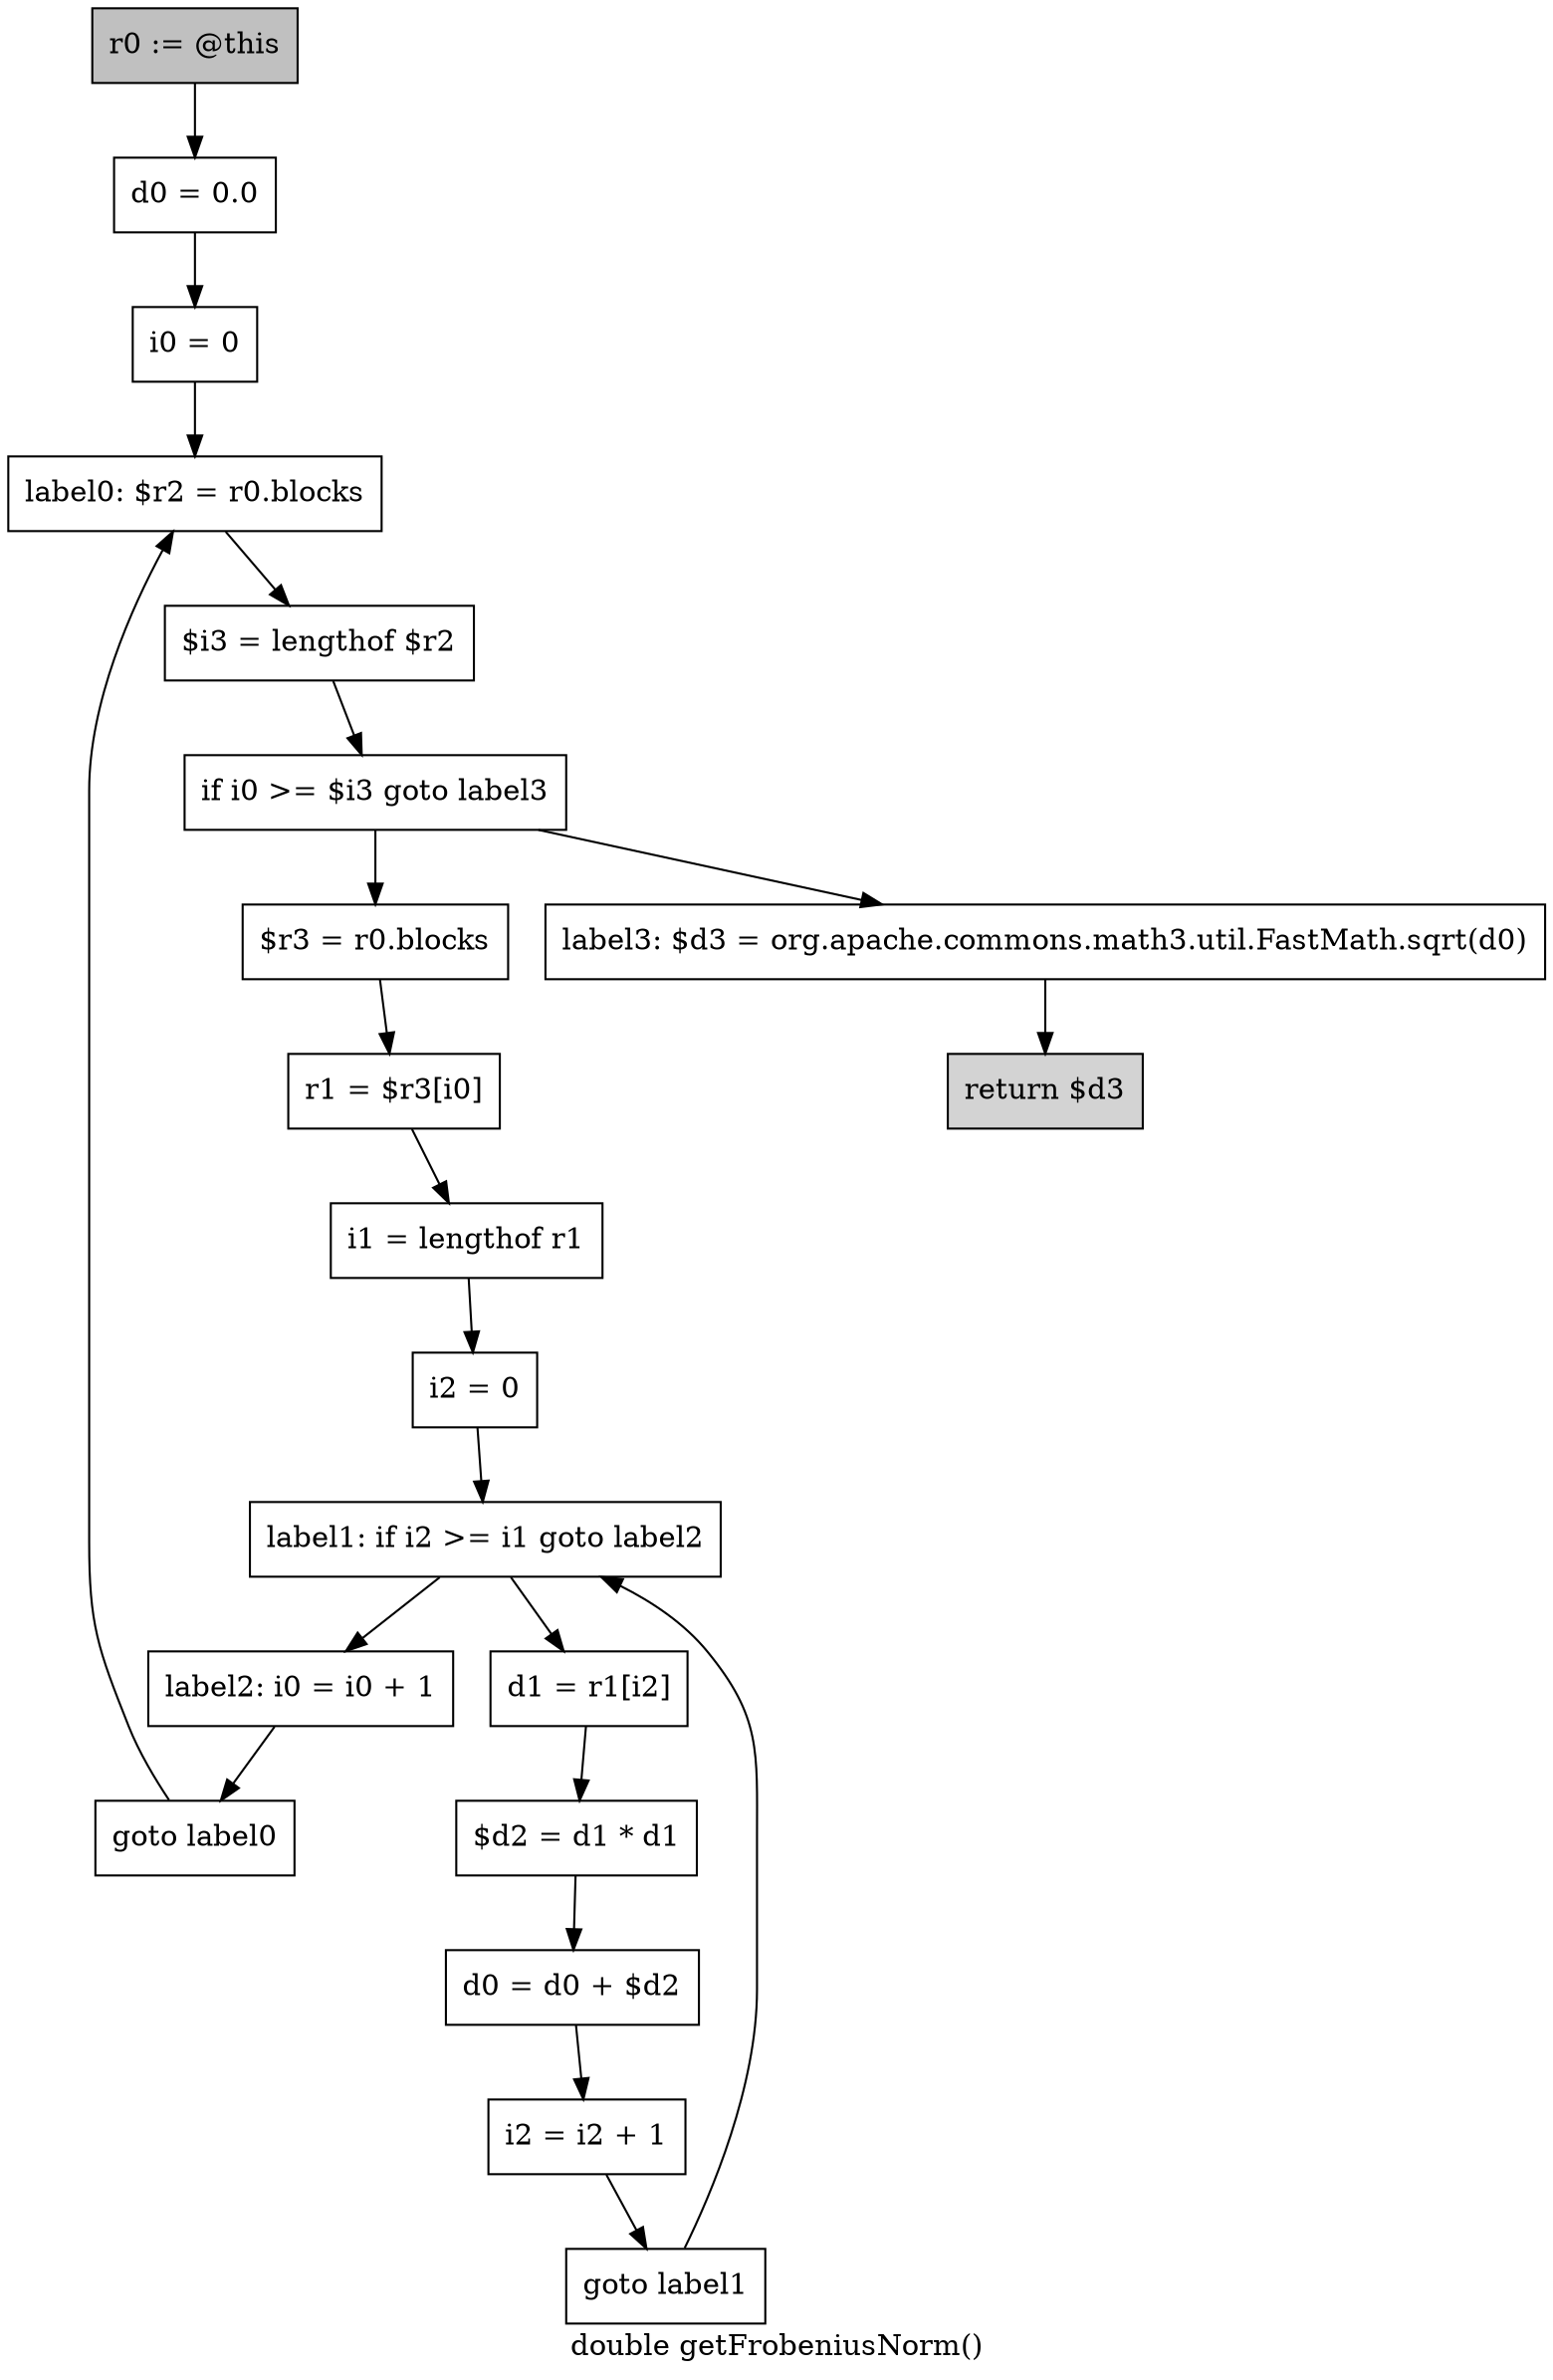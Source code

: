 digraph "double getFrobeniusNorm()" {
    label="double getFrobeniusNorm()";
    node [shape=box];
    "0" [style=filled,fillcolor=gray,label="r0 := @this",];
    "1" [label="d0 = 0.0",];
    "0"->"1";
    "2" [label="i0 = 0",];
    "1"->"2";
    "3" [label="label0: $r2 = r0.blocks",];
    "2"->"3";
    "4" [label="$i3 = lengthof $r2",];
    "3"->"4";
    "5" [label="if i0 >= $i3 goto label3",];
    "4"->"5";
    "6" [label="$r3 = r0.blocks",];
    "5"->"6";
    "18" [label="label3: $d3 = org.apache.commons.math3.util.FastMath.sqrt(d0)",];
    "5"->"18";
    "7" [label="r1 = $r3[i0]",];
    "6"->"7";
    "8" [label="i1 = lengthof r1",];
    "7"->"8";
    "9" [label="i2 = 0",];
    "8"->"9";
    "10" [label="label1: if i2 >= i1 goto label2",];
    "9"->"10";
    "11" [label="d1 = r1[i2]",];
    "10"->"11";
    "16" [label="label2: i0 = i0 + 1",];
    "10"->"16";
    "12" [label="$d2 = d1 * d1",];
    "11"->"12";
    "13" [label="d0 = d0 + $d2",];
    "12"->"13";
    "14" [label="i2 = i2 + 1",];
    "13"->"14";
    "15" [label="goto label1",];
    "14"->"15";
    "15"->"10";
    "17" [label="goto label0",];
    "16"->"17";
    "17"->"3";
    "19" [style=filled,fillcolor=lightgray,label="return $d3",];
    "18"->"19";
}
